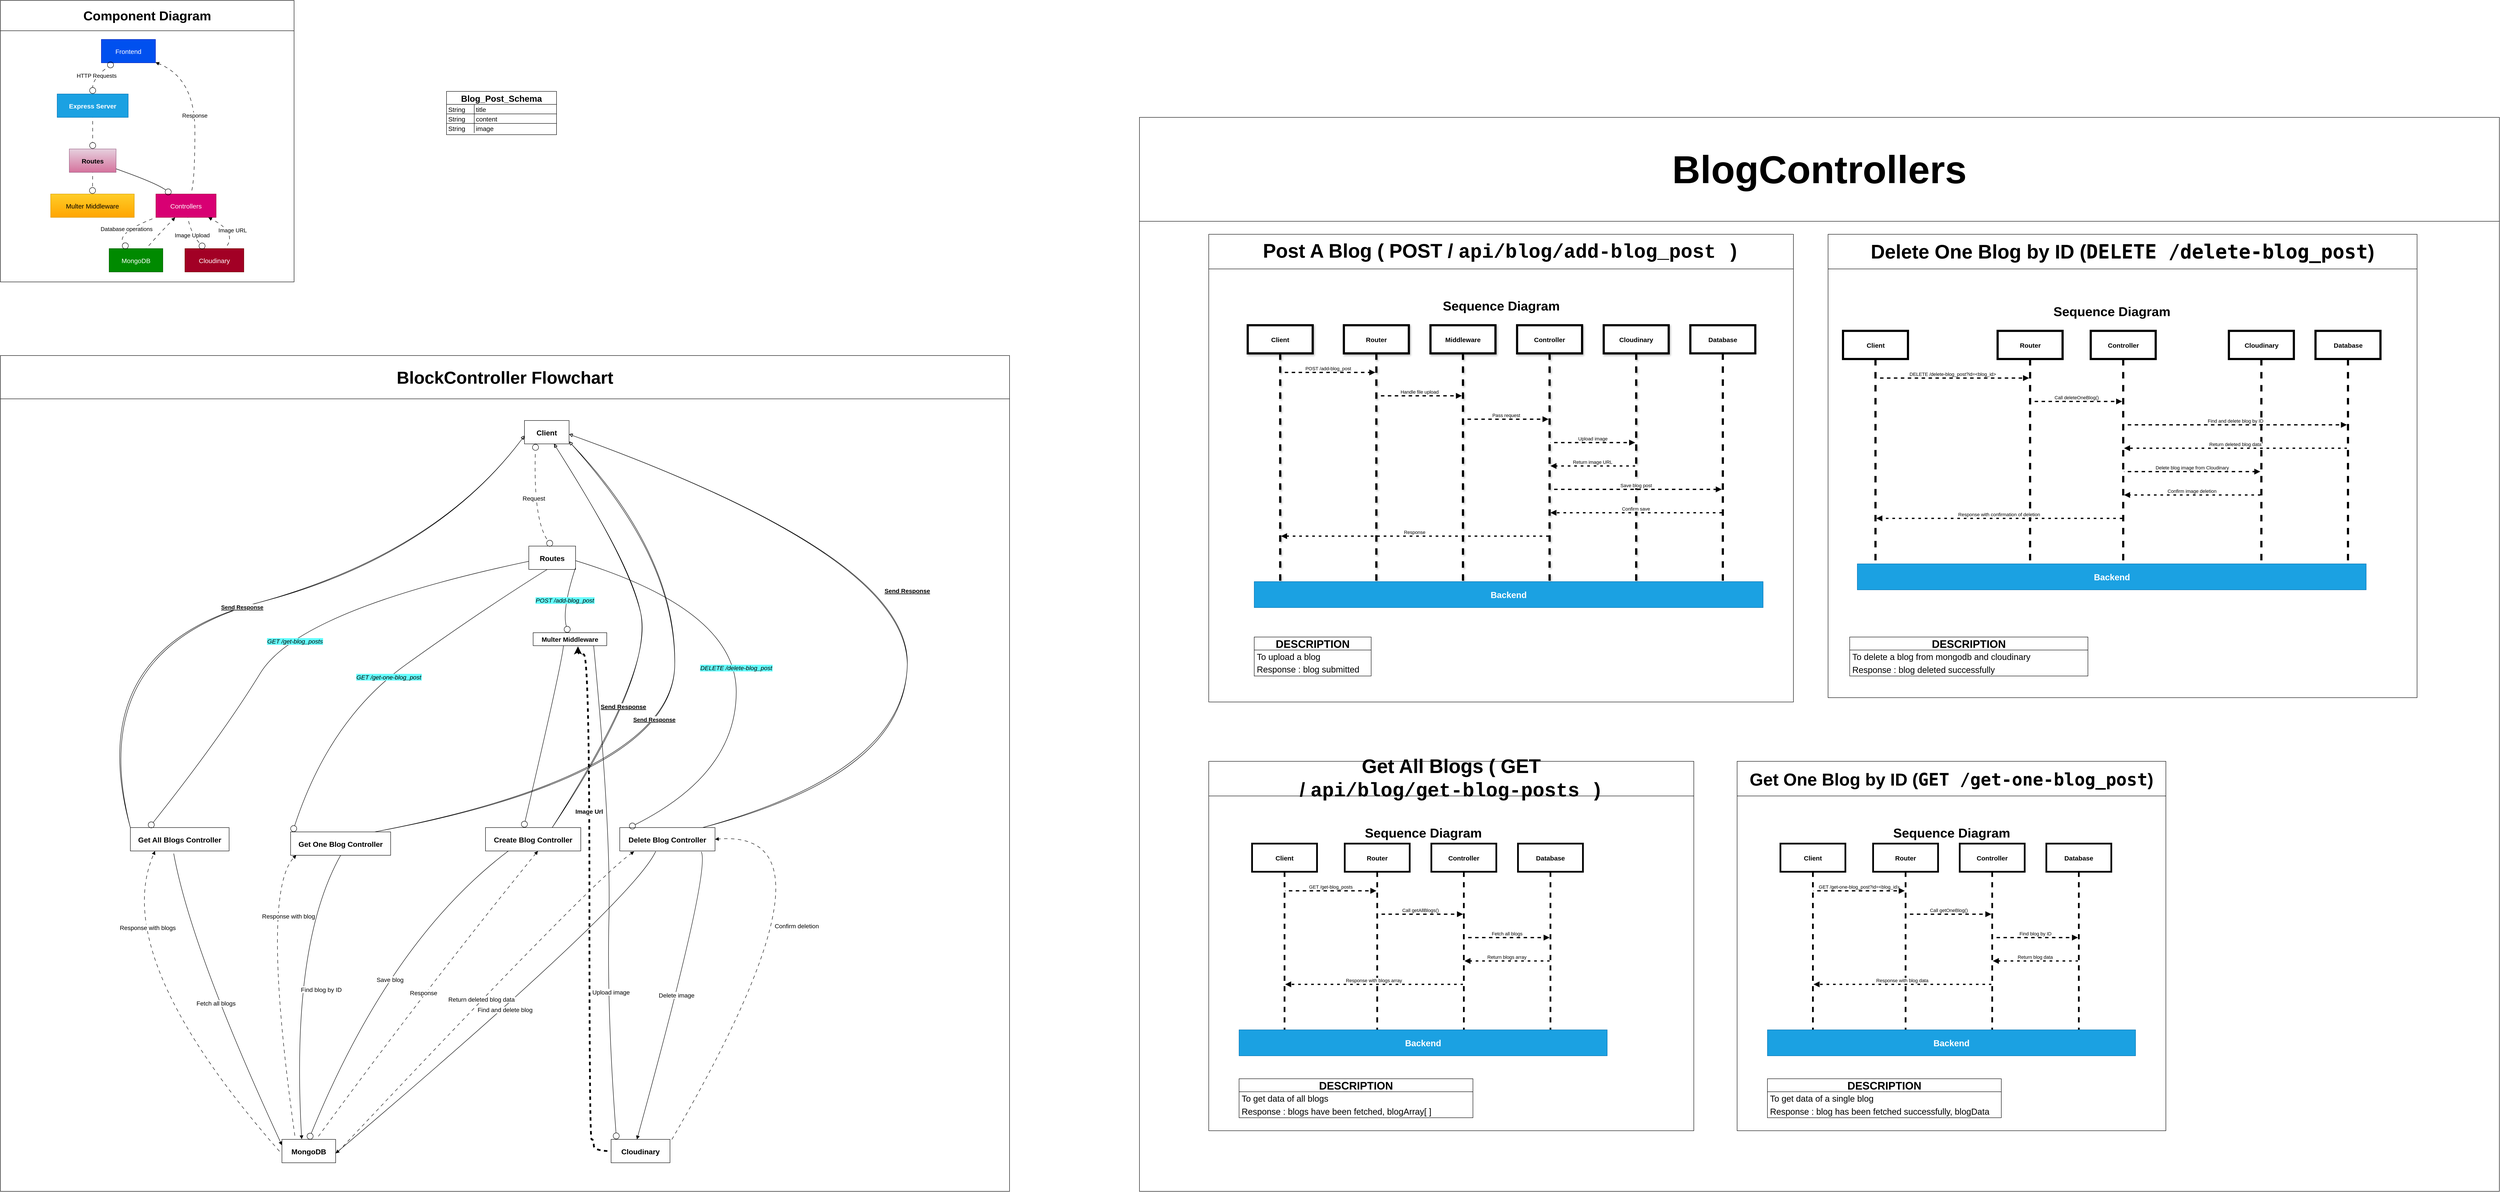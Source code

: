 <mxfile version="26.0.4">
  <diagram id="hflikQJomzujbNlSvsc_" name="Page-1">
    <mxGraphModel dx="2467" dy="449" grid="1" gridSize="10" guides="1" tooltips="1" connect="1" arrows="1" fold="1" page="1" pageScale="1" pageWidth="850" pageHeight="1100" math="0" shadow="0">
      <root>
        <mxCell id="0" />
        <mxCell id="1" parent="0" />
        <mxCell id="KT0k6_RB1WQHjz7tz0Gw-24" value="Blog_Post_Schema" style="shape=table;startSize=30;container=1;collapsible=0;childLayout=tableLayout;fixedRows=1;rowLines=1;fontStyle=1;align=center;resizeLast=1;fontSize=20;" parent="1" vertex="1">
          <mxGeometry x="10" y="210" width="254" height="100" as="geometry" />
        </mxCell>
        <mxCell id="KT0k6_RB1WQHjz7tz0Gw-25" style="shape=tableRow;horizontal=0;startSize=0;swimlaneHead=0;swimlaneBody=0;fillColor=none;collapsible=0;dropTarget=0;points=[[0,0.5],[1,0.5]];portConstraint=eastwest;top=0;left=0;right=0;bottom=0;" parent="KT0k6_RB1WQHjz7tz0Gw-24" vertex="1">
          <mxGeometry y="30" width="254" height="22" as="geometry" />
        </mxCell>
        <mxCell id="KT0k6_RB1WQHjz7tz0Gw-26" value="String" style="shape=partialRectangle;connectable=0;fillColor=none;top=0;left=0;bottom=0;right=0;align=left;spacingLeft=2;overflow=hidden;fontSize=15;" parent="KT0k6_RB1WQHjz7tz0Gw-25" vertex="1">
          <mxGeometry width="64" height="22" as="geometry">
            <mxRectangle width="64" height="22" as="alternateBounds" />
          </mxGeometry>
        </mxCell>
        <mxCell id="KT0k6_RB1WQHjz7tz0Gw-27" value="title" style="shape=partialRectangle;connectable=0;fillColor=none;top=0;left=0;bottom=0;right=0;align=left;spacingLeft=2;overflow=hidden;fontSize=15;" parent="KT0k6_RB1WQHjz7tz0Gw-25" vertex="1">
          <mxGeometry x="64" width="190" height="22" as="geometry">
            <mxRectangle width="190" height="22" as="alternateBounds" />
          </mxGeometry>
        </mxCell>
        <mxCell id="KT0k6_RB1WQHjz7tz0Gw-28" style="shape=tableRow;horizontal=0;startSize=0;swimlaneHead=0;swimlaneBody=0;fillColor=none;collapsible=0;dropTarget=0;points=[[0,0.5],[1,0.5]];portConstraint=eastwest;top=0;left=0;right=0;bottom=0;" parent="KT0k6_RB1WQHjz7tz0Gw-24" vertex="1">
          <mxGeometry y="52" width="254" height="22" as="geometry" />
        </mxCell>
        <mxCell id="KT0k6_RB1WQHjz7tz0Gw-29" value="String" style="shape=partialRectangle;connectable=0;fillColor=none;top=0;left=0;bottom=0;right=0;align=left;spacingLeft=2;overflow=hidden;fontSize=15;" parent="KT0k6_RB1WQHjz7tz0Gw-28" vertex="1">
          <mxGeometry width="64" height="22" as="geometry">
            <mxRectangle width="64" height="22" as="alternateBounds" />
          </mxGeometry>
        </mxCell>
        <mxCell id="KT0k6_RB1WQHjz7tz0Gw-30" value="content" style="shape=partialRectangle;connectable=0;fillColor=none;top=0;left=0;bottom=0;right=0;align=left;spacingLeft=2;overflow=hidden;fontSize=15;" parent="KT0k6_RB1WQHjz7tz0Gw-28" vertex="1">
          <mxGeometry x="64" width="190" height="22" as="geometry">
            <mxRectangle width="190" height="22" as="alternateBounds" />
          </mxGeometry>
        </mxCell>
        <mxCell id="KT0k6_RB1WQHjz7tz0Gw-31" style="shape=tableRow;horizontal=0;startSize=0;swimlaneHead=0;swimlaneBody=0;fillColor=none;collapsible=0;dropTarget=0;points=[[0,0.5],[1,0.5]];portConstraint=eastwest;top=0;left=0;right=0;bottom=0;" parent="KT0k6_RB1WQHjz7tz0Gw-24" vertex="1">
          <mxGeometry y="74" width="254" height="22" as="geometry" />
        </mxCell>
        <mxCell id="KT0k6_RB1WQHjz7tz0Gw-32" value="String" style="shape=partialRectangle;connectable=0;fillColor=none;top=0;left=0;bottom=0;right=0;align=left;spacingLeft=2;overflow=hidden;fontSize=15;" parent="KT0k6_RB1WQHjz7tz0Gw-31" vertex="1">
          <mxGeometry width="64" height="22" as="geometry">
            <mxRectangle width="64" height="22" as="alternateBounds" />
          </mxGeometry>
        </mxCell>
        <mxCell id="KT0k6_RB1WQHjz7tz0Gw-33" value="image" style="shape=partialRectangle;connectable=0;fillColor=none;top=0;left=0;bottom=0;right=0;align=left;spacingLeft=2;overflow=hidden;fontSize=15;" parent="KT0k6_RB1WQHjz7tz0Gw-31" vertex="1">
          <mxGeometry x="64" width="190" height="22" as="geometry">
            <mxRectangle width="190" height="22" as="alternateBounds" />
          </mxGeometry>
        </mxCell>
        <mxCell id="KT0k6_RB1WQHjz7tz0Gw-76" value="&lt;font&gt;Component Diagram&lt;/font&gt;" style="swimlane;whiteSpace=wrap;html=1;startSize=70;fontSize=30;" parent="1" vertex="1">
          <mxGeometry x="-1020" width="678" height="650" as="geometry" />
        </mxCell>
        <mxCell id="KT0k6_RB1WQHjz7tz0Gw-34" value="Frontend" style="fillColor=#0050ef;strokeColor=#001DBC;fontSize=15;fontColor=#ffffff;" parent="KT0k6_RB1WQHjz7tz0Gw-76" vertex="1">
          <mxGeometry x="233" y="90" width="125" height="54" as="geometry" />
        </mxCell>
        <mxCell id="KT0k6_RB1WQHjz7tz0Gw-35" value="Express Server" style="fillColor=#1ba1e2;strokeColor=#006EAF;fillStyle=auto;fontStyle=1;fontSize=15;fontColor=#ffffff;" parent="KT0k6_RB1WQHjz7tz0Gw-76" vertex="1">
          <mxGeometry x="131" y="216" width="164" height="54" as="geometry" />
        </mxCell>
        <mxCell id="KT0k6_RB1WQHjz7tz0Gw-36" value="Routes" style="fillColor=#e6d0de;strokeColor=#996185;gradientColor=#d5739d;fontStyle=1;fontSize=15;" parent="KT0k6_RB1WQHjz7tz0Gw-76" vertex="1">
          <mxGeometry x="159" y="343" width="108" height="54" as="geometry" />
        </mxCell>
        <mxCell id="KT0k6_RB1WQHjz7tz0Gw-37" value="Multer Middleware" style="fillColor=#ffcd28;strokeColor=#d79b00;gradientColor=#ffa500;fontSize=15;" parent="KT0k6_RB1WQHjz7tz0Gw-76" vertex="1">
          <mxGeometry x="116" y="447" width="193" height="54" as="geometry" />
        </mxCell>
        <mxCell id="KT0k6_RB1WQHjz7tz0Gw-38" value="Controllers" style="fillColor=#d80073;strokeColor=#A50040;fontColor=#ffffff;fontSize=15;" parent="KT0k6_RB1WQHjz7tz0Gw-76" vertex="1">
          <mxGeometry x="359" y="447" width="139" height="54" as="geometry" />
        </mxCell>
        <mxCell id="KT0k6_RB1WQHjz7tz0Gw-39" value="MongoDB" style="fillColor=#008a00;strokeColor=#005700;fontColor=#ffffff;fontSize=15;" parent="KT0k6_RB1WQHjz7tz0Gw-76" vertex="1">
          <mxGeometry x="251" y="573" width="124" height="54" as="geometry" />
        </mxCell>
        <mxCell id="KT0k6_RB1WQHjz7tz0Gw-40" value="Cloudinary" style="fillColor=#a20025;strokeColor=#6F0000;fontColor=#ffffff;fontSize=15;" parent="KT0k6_RB1WQHjz7tz0Gw-76" vertex="1">
          <mxGeometry x="426" y="573" width="136" height="54" as="geometry" />
        </mxCell>
        <mxCell id="KT0k6_RB1WQHjz7tz0Gw-41" value="HTTP Requests" style="curved=1;startArrow=circle;startFill=0;endArrow=circle;endFill=0;exitX=0.22;exitY=1;entryX=0.5;entryY=0.01;rounded=0;fontSize=13;flowAnimation=1;" parent="KT0k6_RB1WQHjz7tz0Gw-76" source="KT0k6_RB1WQHjz7tz0Gw-34" target="KT0k6_RB1WQHjz7tz0Gw-35" edge="1">
          <mxGeometry relative="1" as="geometry">
            <Array as="points">
              <mxPoint x="213" y="180" />
            </Array>
          </mxGeometry>
        </mxCell>
        <mxCell id="KT0k6_RB1WQHjz7tz0Gw-42" value="" style="curved=1;startArrow=none;endArrow=circle;endFill=0;exitX=0.5;exitY=1.01;entryX=0.5;entryY=0;rounded=0;fontSize=13;flowAnimation=1;" parent="KT0k6_RB1WQHjz7tz0Gw-76" source="KT0k6_RB1WQHjz7tz0Gw-35" target="KT0k6_RB1WQHjz7tz0Gw-36" edge="1">
          <mxGeometry relative="1" as="geometry">
            <Array as="points" />
          </mxGeometry>
        </mxCell>
        <mxCell id="KT0k6_RB1WQHjz7tz0Gw-43" value="" style="curved=1;startArrow=none;endArrow=circle;endFill=0;exitX=0.5;exitY=1;entryX=0.5;entryY=0;rounded=0;fontSize=13;flowAnimation=1;" parent="KT0k6_RB1WQHjz7tz0Gw-76" source="KT0k6_RB1WQHjz7tz0Gw-36" target="KT0k6_RB1WQHjz7tz0Gw-37" edge="1">
          <mxGeometry relative="1" as="geometry">
            <Array as="points" />
          </mxGeometry>
        </mxCell>
        <mxCell id="KT0k6_RB1WQHjz7tz0Gw-44" value="" style="curved=1;startArrow=none;endArrow=circle;endFill=0;exitX=1;exitY=0.85;entryX=0.25;entryY=0;rounded=0;" parent="KT0k6_RB1WQHjz7tz0Gw-76" source="KT0k6_RB1WQHjz7tz0Gw-36" target="KT0k6_RB1WQHjz7tz0Gw-38" edge="1">
          <mxGeometry relative="1" as="geometry">
            <Array as="points">
              <mxPoint x="361" y="422" />
            </Array>
          </mxGeometry>
        </mxCell>
        <mxCell id="KT0k6_RB1WQHjz7tz0Gw-45" value="Database operations" style="curved=1;startArrow=none;endArrow=circle;endFill=0;exitX=0;exitY=1;entryX=0.34;entryY=0;rounded=0;fontSize=13;flowAnimation=1;" parent="KT0k6_RB1WQHjz7tz0Gw-76" source="KT0k6_RB1WQHjz7tz0Gw-38" target="KT0k6_RB1WQHjz7tz0Gw-39" edge="1">
          <mxGeometry relative="1" as="geometry">
            <Array as="points">
              <mxPoint x="266" y="537" />
            </Array>
          </mxGeometry>
        </mxCell>
        <mxCell id="KT0k6_RB1WQHjz7tz0Gw-46" value="Image Upload" style="curved=1;startArrow=none;endArrow=circle;endFill=0;exitX=0.53;exitY=1;entryX=0.33;entryY=0;rounded=0;fontSize=13;flowAnimation=1;" parent="KT0k6_RB1WQHjz7tz0Gw-76" source="KT0k6_RB1WQHjz7tz0Gw-38" target="KT0k6_RB1WQHjz7tz0Gw-40" edge="1">
          <mxGeometry relative="1" as="geometry">
            <Array as="points">
              <mxPoint x="439" y="537" />
            </Array>
          </mxGeometry>
        </mxCell>
        <mxCell id="KT0k6_RB1WQHjz7tz0Gw-47" value="Image URL" style="curved=1;startArrow=none;endArrow=block;exitX=0.68;exitY=0;entryX=0.87;entryY=1;rounded=0;fontSize=13;flowAnimation=1;" parent="KT0k6_RB1WQHjz7tz0Gw-76" source="KT0k6_RB1WQHjz7tz0Gw-40" target="KT0k6_RB1WQHjz7tz0Gw-38" edge="1">
          <mxGeometry relative="1" as="geometry">
            <Array as="points">
              <mxPoint x="550" y="537" />
            </Array>
          </mxGeometry>
        </mxCell>
        <mxCell id="KT0k6_RB1WQHjz7tz0Gw-48" value="" style="curved=1;startArrow=none;endArrow=block;exitX=0.69;exitY=0;entryX=0.32;entryY=1;rounded=0;fontSize=13;flowAnimation=1;" parent="KT0k6_RB1WQHjz7tz0Gw-76" source="KT0k6_RB1WQHjz7tz0Gw-39" target="KT0k6_RB1WQHjz7tz0Gw-38" edge="1">
          <mxGeometry relative="1" as="geometry">
            <Array as="points">
              <mxPoint x="368" y="537" />
            </Array>
          </mxGeometry>
        </mxCell>
        <mxCell id="KT0k6_RB1WQHjz7tz0Gw-49" value="Response" style="curved=1;startArrow=none;endArrow=block;exitX=0.58;exitY=0;entryX=1;entryY=0.98;rounded=0;fontSize=13;flowAnimation=1;" parent="KT0k6_RB1WQHjz7tz0Gw-76" source="KT0k6_RB1WQHjz7tz0Gw-38" target="KT0k6_RB1WQHjz7tz0Gw-34" edge="1">
          <mxGeometry relative="1" as="geometry">
            <Array as="points">
              <mxPoint x="449" y="422" />
              <mxPoint x="449" y="180" />
            </Array>
          </mxGeometry>
        </mxCell>
        <mxCell id="KT0k6_RB1WQHjz7tz0Gw-250" value="BlockController Flowchart" style="swimlane;whiteSpace=wrap;html=1;startSize=100;fontSize=40;" parent="1" vertex="1">
          <mxGeometry x="-1020" y="820" width="2330" height="1930" as="geometry" />
        </mxCell>
        <mxCell id="KT0k6_RB1WQHjz7tz0Gw-219" value="Client" style="fontStyle=1;fontSize=17;" parent="KT0k6_RB1WQHjz7tz0Gw-250" vertex="1">
          <mxGeometry x="1210" y="150" width="103" height="54" as="geometry" />
        </mxCell>
        <mxCell id="KT0k6_RB1WQHjz7tz0Gw-220" value="Routes" style="fontStyle=1;fontSize=17;" parent="KT0k6_RB1WQHjz7tz0Gw-250" vertex="1">
          <mxGeometry x="1220" y="440" width="108" height="54" as="geometry" />
        </mxCell>
        <mxCell id="KT0k6_RB1WQHjz7tz0Gw-222" value="Create Blog Controller" style="fontStyle=1;fontSize=17;" parent="KT0k6_RB1WQHjz7tz0Gw-250" vertex="1">
          <mxGeometry x="1120" y="1090" width="220" height="54" as="geometry" />
        </mxCell>
        <mxCell id="KT0k6_RB1WQHjz7tz0Gw-223" value="MongoDB" style="fontStyle=1;fontSize=17;" parent="KT0k6_RB1WQHjz7tz0Gw-250" vertex="1">
          <mxGeometry x="650" y="1810" width="124" height="54" as="geometry" />
        </mxCell>
        <mxCell id="KT0k6_RB1WQHjz7tz0Gw-224" value="Cloudinary" style="fontStyle=1;fontSize=17;" parent="KT0k6_RB1WQHjz7tz0Gw-250" vertex="1">
          <mxGeometry x="1410" y="1810" width="136" height="54" as="geometry" />
        </mxCell>
        <mxCell id="KT0k6_RB1WQHjz7tz0Gw-225" value="Get All Blogs Controller" style="fontStyle=1;fontSize=17;" parent="KT0k6_RB1WQHjz7tz0Gw-250" vertex="1">
          <mxGeometry x="300" y="1090" width="228" height="54" as="geometry" />
        </mxCell>
        <mxCell id="KT0k6_RB1WQHjz7tz0Gw-226" value="Get One Blog Controller" style="fontStyle=1;fontSize=17;" parent="KT0k6_RB1WQHjz7tz0Gw-250" vertex="1">
          <mxGeometry x="670" y="1100" width="231" height="54" as="geometry" />
        </mxCell>
        <mxCell id="KT0k6_RB1WQHjz7tz0Gw-227" value="Delete Blog Controller" style="fontStyle=1;fontSize=17;" parent="KT0k6_RB1WQHjz7tz0Gw-250" vertex="1">
          <mxGeometry x="1430" y="1090" width="220" height="54" as="geometry" />
        </mxCell>
        <mxCell id="KT0k6_RB1WQHjz7tz0Gw-228" value="Request" style="curved=1;startArrow=circle;startFill=0;endArrow=circle;endFill=0;exitX=0.25;exitY=1;entryX=0.49;entryY=0.01;rounded=0;exitDx=0;exitDy=0;fontSize=14;flowAnimation=1;" parent="KT0k6_RB1WQHjz7tz0Gw-250" source="KT0k6_RB1WQHjz7tz0Gw-219" target="KT0k6_RB1WQHjz7tz0Gw-220" edge="1">
          <mxGeometry relative="1" as="geometry">
            <Array as="points">
              <mxPoint x="1230" y="380" />
            </Array>
          </mxGeometry>
        </mxCell>
        <mxCell id="KT0k6_RB1WQHjz7tz0Gw-229" value="POST /add-blog_post" style="curved=1;startArrow=none;endArrow=circle;endFill=0;exitX=0.99;exitY=0.91;rounded=0;fontSize=14;fontStyle=2;labelBackgroundColor=#66FFFF;" parent="KT0k6_RB1WQHjz7tz0Gw-250" source="KT0k6_RB1WQHjz7tz0Gw-220" target="HenniLSoXsfhwOg_Bu_--5" edge="1">
          <mxGeometry relative="1" as="geometry">
            <Array as="points">
              <mxPoint x="1296" y="587" />
            </Array>
            <mxPoint x="1295.5" y="623" as="targetPoint" />
          </mxGeometry>
        </mxCell>
        <mxCell id="KT0k6_RB1WQHjz7tz0Gw-230" value="" style="curved=1;startArrow=none;endArrow=circle;endFill=0;entryX=0.4;entryY=0;rounded=0;fontSize=14;exitX=0.412;exitY=1;exitDx=0;exitDy=0;exitPerimeter=0;" parent="KT0k6_RB1WQHjz7tz0Gw-250" source="HenniLSoXsfhwOg_Bu_--5" target="KT0k6_RB1WQHjz7tz0Gw-222" edge="1">
          <mxGeometry relative="1" as="geometry">
            <Array as="points">
              <mxPoint x="1296" y="713" />
            </Array>
            <mxPoint x="1296" y="677" as="sourcePoint" />
          </mxGeometry>
        </mxCell>
        <mxCell id="KT0k6_RB1WQHjz7tz0Gw-231" value="Save blog" style="curved=1;startArrow=none;endArrow=circle;endFill=0;exitX=0.24;exitY=1;entryX=0.5;entryY=0;rounded=0;strokeColor=default;entryDx=0;entryDy=0;fontSize=14;" parent="KT0k6_RB1WQHjz7tz0Gw-250" source="KT0k6_RB1WQHjz7tz0Gw-222" target="KT0k6_RB1WQHjz7tz0Gw-223" edge="1">
          <mxGeometry x="0.014" y="34" relative="1" as="geometry">
            <Array as="points">
              <mxPoint x="900" y="1350" />
            </Array>
            <mxPoint as="offset" />
          </mxGeometry>
        </mxCell>
        <mxCell id="KT0k6_RB1WQHjz7tz0Gw-232" value="Upload image" style="curved=1;startArrow=none;endArrow=circle;endFill=0;exitX=0.822;exitY=0.987;entryX=0.1;entryY=0.01;rounded=0;fontSize=14;exitDx=0;exitDy=0;exitPerimeter=0;" parent="KT0k6_RB1WQHjz7tz0Gw-250" source="HenniLSoXsfhwOg_Bu_--5" target="KT0k6_RB1WQHjz7tz0Gw-224" edge="1">
          <mxGeometry x="0.4" y="9" relative="1" as="geometry">
            <Array as="points">
              <mxPoint x="1410" y="1090" />
              <mxPoint x="1400" y="1510" />
            </Array>
            <mxPoint y="1" as="offset" />
            <mxPoint x="1369.998" y="676.244" as="sourcePoint" />
          </mxGeometry>
        </mxCell>
        <mxCell id="KT0k6_RB1WQHjz7tz0Gw-233" value="Response" style="curved=1;startArrow=none;endArrow=block;exitX=0.64;exitY=-0.01;entryX=0.55;entryY=1;rounded=0;fontSize=14;flowAnimation=1;" parent="KT0k6_RB1WQHjz7tz0Gw-250" source="KT0k6_RB1WQHjz7tz0Gw-223" target="KT0k6_RB1WQHjz7tz0Gw-222" edge="1">
          <mxGeometry relative="1" as="geometry">
            <Array as="points">
              <mxPoint x="1000" y="1440" />
            </Array>
          </mxGeometry>
        </mxCell>
        <mxCell id="KT0k6_RB1WQHjz7tz0Gw-234" value="Send Response" style="curved=1;startArrow=none;endArrow=block;exitX=0.7;exitY=0;entryX=0.66;entryY=1;rounded=0;sketch=1;curveFitting=1;jiggle=2;fontStyle=5;fontSize=14;" parent="KT0k6_RB1WQHjz7tz0Gw-250" source="KT0k6_RB1WQHjz7tz0Gw-222" target="KT0k6_RB1WQHjz7tz0Gw-219" edge="1">
          <mxGeometry x="-0.36" y="16" relative="1" as="geometry">
            <Array as="points">
              <mxPoint x="1510" y="730" />
              <mxPoint x="1447" y="460" />
            </Array>
            <mxPoint as="offset" />
          </mxGeometry>
        </mxCell>
        <mxCell id="KT0k6_RB1WQHjz7tz0Gw-235" value="GET /get-blog_posts" style="curved=1;startArrow=none;endArrow=circle;endFill=0;exitX=0;exitY=0.65;entryX=0.19;entryY=0;rounded=0;fontSize=14;fontStyle=2;labelBackgroundColor=#66FFFF;" parent="KT0k6_RB1WQHjz7tz0Gw-250" source="KT0k6_RB1WQHjz7tz0Gw-220" target="KT0k6_RB1WQHjz7tz0Gw-225" edge="1">
          <mxGeometry x="0.056" y="30" relative="1" as="geometry">
            <Array as="points">
              <mxPoint x="690" y="587" />
              <mxPoint x="510" y="880" />
            </Array>
            <mxPoint y="-1" as="offset" />
          </mxGeometry>
        </mxCell>
        <mxCell id="KT0k6_RB1WQHjz7tz0Gw-236" value="Fetch all blogs" style="curved=1;startArrow=none;endArrow=block;exitX=0.439;exitY=1.111;entryX=0;entryY=0.25;rounded=0;entryDx=0;entryDy=0;exitDx=0;exitDy=0;exitPerimeter=0;fontSize=14;" parent="KT0k6_RB1WQHjz7tz0Gw-250" source="KT0k6_RB1WQHjz7tz0Gw-225" target="KT0k6_RB1WQHjz7tz0Gw-223" edge="1">
          <mxGeometry relative="1" as="geometry">
            <Array as="points">
              <mxPoint x="440" y="1370" />
            </Array>
          </mxGeometry>
        </mxCell>
        <mxCell id="KT0k6_RB1WQHjz7tz0Gw-237" value="Response with blogs" style="curved=1;startArrow=none;endArrow=block;exitX=0;exitY=0.63;entryX=0.25;entryY=1;rounded=0;entryDx=0;entryDy=0;fontSize=14;flowAnimation=1;" parent="KT0k6_RB1WQHjz7tz0Gw-250" source="KT0k6_RB1WQHjz7tz0Gw-223" target="KT0k6_RB1WQHjz7tz0Gw-225" edge="1">
          <mxGeometry x="0.615" y="-55" relative="1" as="geometry">
            <Array as="points">
              <mxPoint x="250" y="1390" />
            </Array>
            <mxPoint as="offset" />
          </mxGeometry>
        </mxCell>
        <mxCell id="KT0k6_RB1WQHjz7tz0Gw-238" value="Send Response" style="curved=1;startArrow=none;endArrow=block;exitX=0;exitY=0;entryX=0;entryY=0.65;rounded=0;exitDx=0;exitDy=0;sketch=1;curveFitting=1;jiggle=2;fontStyle=5;fontSize=13;" parent="KT0k6_RB1WQHjz7tz0Gw-250" source="KT0k6_RB1WQHjz7tz0Gw-225" target="KT0k6_RB1WQHjz7tz0Gw-219" edge="1">
          <mxGeometry relative="1" as="geometry">
            <Array as="points">
              <mxPoint x="190" y="680" />
              <mxPoint x="1006" y="460" />
            </Array>
          </mxGeometry>
        </mxCell>
        <mxCell id="KT0k6_RB1WQHjz7tz0Gw-239" value="GET /get-one-blog_post" style="curved=1;startArrow=none;endArrow=circle;endFill=0;exitX=0.39;exitY=1.01;entryX=0.02;entryY=0;rounded=0;fontSize=14;fontStyle=2;labelBackgroundColor=#66FFFF;" parent="KT0k6_RB1WQHjz7tz0Gw-250" source="KT0k6_RB1WQHjz7tz0Gw-220" target="KT0k6_RB1WQHjz7tz0Gw-226" edge="1">
          <mxGeometry relative="1" as="geometry">
            <Array as="points">
              <mxPoint x="1113" y="587" />
              <mxPoint x="760" y="840" />
            </Array>
          </mxGeometry>
        </mxCell>
        <mxCell id="KT0k6_RB1WQHjz7tz0Gw-240" value="Find blog by ID" style="curved=1;startArrow=none;endArrow=block;exitX=0.5;exitY=1;entryX=0.368;entryY=-0.01;rounded=0;exitDx=0;exitDy=0;entryDx=0;entryDy=0;entryPerimeter=0;fontSize=14;" parent="KT0k6_RB1WQHjz7tz0Gw-250" source="KT0k6_RB1WQHjz7tz0Gw-226" target="KT0k6_RB1WQHjz7tz0Gw-223" edge="1">
          <mxGeometry x="0.001" y="65" relative="1" as="geometry">
            <Array as="points">
              <mxPoint x="670" y="1360" />
            </Array>
            <mxPoint as="offset" />
          </mxGeometry>
        </mxCell>
        <mxCell id="KT0k6_RB1WQHjz7tz0Gw-241" value="Response with blog" style="curved=1;startArrow=none;endArrow=block;exitX=0.25;exitY=0;entryX=0.057;entryY=0.99;rounded=0;entryDx=0;entryDy=0;entryPerimeter=0;exitDx=0;exitDy=0;fontSize=14;flowAnimation=1;" parent="KT0k6_RB1WQHjz7tz0Gw-250" source="KT0k6_RB1WQHjz7tz0Gw-223" target="KT0k6_RB1WQHjz7tz0Gw-226" edge="1">
          <mxGeometry x="0.474" y="-57" relative="1" as="geometry">
            <Array as="points">
              <mxPoint x="600" y="1240" />
            </Array>
            <mxPoint as="offset" />
          </mxGeometry>
        </mxCell>
        <mxCell id="KT0k6_RB1WQHjz7tz0Gw-242" value="Send Response" style="curved=1;startArrow=none;endArrow=block;exitX=0.84;exitY=0;entryX=1;entryY=0.9;rounded=0;sketch=1;curveFitting=1;jiggle=2;fontStyle=5;fontSize=13;" parent="KT0k6_RB1WQHjz7tz0Gw-250" source="KT0k6_RB1WQHjz7tz0Gw-226" target="KT0k6_RB1WQHjz7tz0Gw-219" edge="1">
          <mxGeometry x="0.06" y="47" relative="1" as="geometry">
            <Array as="points">
              <mxPoint x="1557" y="966" />
              <mxPoint x="1557" y="460" />
            </Array>
            <mxPoint as="offset" />
          </mxGeometry>
        </mxCell>
        <mxCell id="KT0k6_RB1WQHjz7tz0Gw-243" value="DELETE /delete-blog_post" style="curved=1;startArrow=none;endArrow=circle;endFill=0;exitX=0.99;exitY=0.62;entryX=0.1;entryY=0;rounded=0;fontSize=14;fontStyle=2;labelBackgroundColor=#66FFFF;" parent="KT0k6_RB1WQHjz7tz0Gw-250" source="KT0k6_RB1WQHjz7tz0Gw-220" target="KT0k6_RB1WQHjz7tz0Gw-227" edge="1">
          <mxGeometry relative="1" as="geometry">
            <Array as="points">
              <mxPoint x="1699" y="587" />
              <mxPoint x="1699" y="966" />
            </Array>
          </mxGeometry>
        </mxCell>
        <mxCell id="KT0k6_RB1WQHjz7tz0Gw-244" value="Find and delete blog" style="curved=1;startArrow=none;endArrow=block;exitX=0.377;exitY=1.021;entryX=1.01;entryY=0.6;rounded=0;exitDx=0;exitDy=0;exitPerimeter=0;fontSize=14;" parent="KT0k6_RB1WQHjz7tz0Gw-250" source="KT0k6_RB1WQHjz7tz0Gw-227" target="KT0k6_RB1WQHjz7tz0Gw-223" edge="1">
          <mxGeometry relative="1" as="geometry">
            <Array as="points">
              <mxPoint x="1460" y="1260" />
            </Array>
          </mxGeometry>
        </mxCell>
        <mxCell id="KT0k6_RB1WQHjz7tz0Gw-245" value="Return deleted blog data" style="curved=1;startArrow=none;endArrow=block;exitX=1.01;exitY=0.64;entryX=0.151;entryY=1.021;rounded=0;entryDx=0;entryDy=0;entryPerimeter=0;fontSize=14;flowAnimation=1;" parent="KT0k6_RB1WQHjz7tz0Gw-250" source="KT0k6_RB1WQHjz7tz0Gw-223" target="KT0k6_RB1WQHjz7tz0Gw-227" edge="1">
          <mxGeometry relative="1" as="geometry">
            <Array as="points">
              <mxPoint x="1370" y="1210" />
            </Array>
          </mxGeometry>
        </mxCell>
        <mxCell id="KT0k6_RB1WQHjz7tz0Gw-246" value="Delete image" style="curved=1;startArrow=none;endArrow=block;exitX=0.856;exitY=1.037;entryX=0.44;entryY=0.01;rounded=0;exitDx=0;exitDy=0;exitPerimeter=0;fontSize=14;" parent="KT0k6_RB1WQHjz7tz0Gw-250" source="KT0k6_RB1WQHjz7tz0Gw-227" target="KT0k6_RB1WQHjz7tz0Gw-224" edge="1">
          <mxGeometry relative="1" as="geometry">
            <Array as="points">
              <mxPoint x="1640" y="1190" />
            </Array>
          </mxGeometry>
        </mxCell>
        <mxCell id="KT0k6_RB1WQHjz7tz0Gw-247" value="Confirm deletion" style="curved=1;startArrow=none;endArrow=block;exitX=1;exitY=0.14;entryX=1;entryY=0.5;rounded=0;entryDx=0;entryDy=0;fontSize=14;flowAnimation=1;" parent="KT0k6_RB1WQHjz7tz0Gw-250" source="KT0k6_RB1WQHjz7tz0Gw-224" target="KT0k6_RB1WQHjz7tz0Gw-227" edge="1">
          <mxGeometry relative="1" as="geometry">
            <Array as="points">
              <mxPoint x="1970" y="1092" />
            </Array>
          </mxGeometry>
        </mxCell>
        <mxCell id="KT0k6_RB1WQHjz7tz0Gw-248" value="Send Response" style="curved=1;startArrow=none;endArrow=block;exitX=0.87;exitY=0;entryX=1;entryY=0.59;rounded=0;sketch=1;curveFitting=1;jiggle=2;fontStyle=5;fontSize=14;" parent="KT0k6_RB1WQHjz7tz0Gw-250" source="KT0k6_RB1WQHjz7tz0Gw-227" target="KT0k6_RB1WQHjz7tz0Gw-219" edge="1">
          <mxGeometry relative="1" as="geometry">
            <Array as="points">
              <mxPoint x="2094" y="966" />
              <mxPoint x="2094" y="460" />
            </Array>
          </mxGeometry>
        </mxCell>
        <mxCell id="HenniLSoXsfhwOg_Bu_--1" style="edgeStyle=orthogonalEdgeStyle;rounded=0;orthogonalLoop=1;jettySize=auto;html=1;exitX=0;exitY=0.5;exitDx=0;exitDy=0;entryX=0.609;entryY=1.052;entryDx=0;entryDy=0;entryPerimeter=0;curved=1;flowAnimation=1;strokeWidth=4;" edge="1" parent="KT0k6_RB1WQHjz7tz0Gw-250" source="KT0k6_RB1WQHjz7tz0Gw-224" target="HenniLSoXsfhwOg_Bu_--5">
          <mxGeometry relative="1" as="geometry">
            <mxPoint x="1332.556" y="676.136" as="targetPoint" />
            <Array as="points">
              <mxPoint x="1370" y="1837" />
              <mxPoint x="1370" y="1810" />
              <mxPoint x="1360" y="1810" />
              <mxPoint x="1360" y="690" />
              <mxPoint x="1334" y="690" />
            </Array>
          </mxGeometry>
        </mxCell>
        <mxCell id="HenniLSoXsfhwOg_Bu_--2" value="&lt;b&gt;&lt;font style=&quot;font-size: 14px;&quot;&gt;Image Url&lt;/font&gt;&lt;/b&gt;" style="edgeLabel;html=1;align=center;verticalAlign=middle;resizable=0;points=[];" vertex="1" connectable="0" parent="HenniLSoXsfhwOg_Bu_--1">
          <mxGeometry x="0.89" y="1" relative="1" as="geometry">
            <mxPoint y="339" as="offset" />
          </mxGeometry>
        </mxCell>
        <mxCell id="HenniLSoXsfhwOg_Bu_--5" value="&lt;b&gt;&lt;font style=&quot;font-size: 15px;&quot;&gt;Multer Middleware&lt;/font&gt;&lt;/b&gt;" style="swimlane;fontStyle=0;childLayout=stackLayout;horizontal=1;startSize=30;horizontalStack=0;resizeParent=1;resizeParentMax=0;resizeLast=0;collapsible=1;marginBottom=0;whiteSpace=wrap;html=1;" vertex="1" collapsed="1" parent="KT0k6_RB1WQHjz7tz0Gw-250">
          <mxGeometry x="1230" y="640" width="170" height="30" as="geometry">
            <mxRectangle x="1230" y="640" width="140" height="120" as="alternateBounds" />
          </mxGeometry>
        </mxCell>
        <mxCell id="HenniLSoXsfhwOg_Bu_--6" value="sends img to cloudinary" style="text;strokeColor=none;fillColor=none;align=left;verticalAlign=middle;spacingLeft=4;spacingRight=4;overflow=hidden;points=[[0,0.5],[1,0.5]];portConstraint=eastwest;rotatable=0;whiteSpace=wrap;html=1;" vertex="1" parent="HenniLSoXsfhwOg_Bu_--5">
          <mxGeometry y="30" width="140" height="30" as="geometry" />
        </mxCell>
        <mxCell id="HenniLSoXsfhwOg_Bu_--7" value="Checks if Img url recieved" style="text;strokeColor=none;fillColor=none;align=left;verticalAlign=middle;spacingLeft=4;spacingRight=4;overflow=hidden;points=[[0,0.5],[1,0.5]];portConstraint=eastwest;rotatable=0;whiteSpace=wrap;html=1;" vertex="1" parent="HenniLSoXsfhwOg_Bu_--5">
          <mxGeometry y="60" width="140" height="30" as="geometry" />
        </mxCell>
        <mxCell id="HenniLSoXsfhwOg_Bu_--8" value="returns url" style="text;strokeColor=none;fillColor=none;align=left;verticalAlign=middle;spacingLeft=4;spacingRight=4;overflow=hidden;points=[[0,0.5],[1,0.5]];portConstraint=eastwest;rotatable=0;whiteSpace=wrap;html=1;" vertex="1" parent="HenniLSoXsfhwOg_Bu_--5">
          <mxGeometry y="90" width="140" height="30" as="geometry" />
        </mxCell>
        <mxCell id="KT0k6_RB1WQHjz7tz0Gw-252" value="BlogControllers" style="swimlane;whiteSpace=wrap;html=1;startSize=240;fontSize=90;" parent="1" vertex="1">
          <mxGeometry x="1610" y="270" width="3140" height="2480" as="geometry" />
        </mxCell>
        <mxCell id="KT0k6_RB1WQHjz7tz0Gw-65" value="&lt;h2&gt;&lt;font style=&quot;color: rgb(0, 0, 0);&quot;&gt;Post A Blog ( POST /&amp;nbsp;&lt;span style=&quot;font-family: Consolas, &amp;quot;Courier New&amp;quot;, monospace; white-space: pre;&quot;&gt;&lt;font style=&quot;&quot;&gt;api/blog/add-blog_post )&lt;/font&gt;&lt;/span&gt;&lt;/font&gt;&lt;/h2&gt;" style="swimlane;whiteSpace=wrap;html=1;startSize=80;fontSize=30;glass=0;" parent="KT0k6_RB1WQHjz7tz0Gw-252" vertex="1">
          <mxGeometry x="160" y="270" width="1350" height="1080" as="geometry" />
        </mxCell>
        <mxCell id="KT0k6_RB1WQHjz7tz0Gw-50" value="Client" style="shape=umlLifeline;perimeter=lifelinePerimeter;whiteSpace=wrap;container=1;dropTarget=0;collapsible=0;recursiveResize=0;outlineConnect=0;portConstraint=eastwest;newEdgeStyle={&quot;edgeStyle&quot;:&quot;elbowEdgeStyle&quot;,&quot;elbow&quot;:&quot;vertical&quot;,&quot;curved&quot;:0,&quot;rounded&quot;:0};size=65;rounded=0;shadow=1;strokeWidth=5;fontSize=15;fontStyle=1" parent="KT0k6_RB1WQHjz7tz0Gw-65" vertex="1">
          <mxGeometry x="90" y="210" width="150" height="592" as="geometry" />
        </mxCell>
        <mxCell id="KT0k6_RB1WQHjz7tz0Gw-51" value="Router" style="shape=umlLifeline;perimeter=lifelinePerimeter;whiteSpace=wrap;container=1;dropTarget=0;collapsible=0;recursiveResize=0;outlineConnect=0;portConstraint=eastwest;newEdgeStyle={&quot;edgeStyle&quot;:&quot;elbowEdgeStyle&quot;,&quot;elbow&quot;:&quot;vertical&quot;,&quot;curved&quot;:0,&quot;rounded&quot;:0};size=65;shadow=1;strokeWidth=5;fontSize=15;fontStyle=1" parent="KT0k6_RB1WQHjz7tz0Gw-65" vertex="1">
          <mxGeometry x="312" y="210" width="150" height="592" as="geometry" />
        </mxCell>
        <mxCell id="KT0k6_RB1WQHjz7tz0Gw-52" value="Middleware" style="shape=umlLifeline;perimeter=lifelinePerimeter;whiteSpace=wrap;container=1;dropTarget=0;collapsible=0;recursiveResize=0;outlineConnect=0;portConstraint=eastwest;newEdgeStyle={&quot;edgeStyle&quot;:&quot;elbowEdgeStyle&quot;,&quot;elbow&quot;:&quot;vertical&quot;,&quot;curved&quot;:0,&quot;rounded&quot;:0};size=65;shadow=1;strokeWidth=5;fontSize=15;fontStyle=1" parent="KT0k6_RB1WQHjz7tz0Gw-65" vertex="1">
          <mxGeometry x="512" y="210" width="150" height="592" as="geometry" />
        </mxCell>
        <mxCell id="KT0k6_RB1WQHjz7tz0Gw-53" value="Controller" style="shape=umlLifeline;perimeter=lifelinePerimeter;whiteSpace=wrap;container=1;dropTarget=0;collapsible=0;recursiveResize=0;outlineConnect=0;portConstraint=eastwest;newEdgeStyle={&quot;edgeStyle&quot;:&quot;elbowEdgeStyle&quot;,&quot;elbow&quot;:&quot;vertical&quot;,&quot;curved&quot;:0,&quot;rounded&quot;:0};size=65;shadow=1;strokeWidth=5;fontSize=15;fontStyle=1" parent="KT0k6_RB1WQHjz7tz0Gw-65" vertex="1">
          <mxGeometry x="712" y="210" width="150" height="592" as="geometry" />
        </mxCell>
        <mxCell id="KT0k6_RB1WQHjz7tz0Gw-54" value="Cloudinary" style="shape=umlLifeline;perimeter=lifelinePerimeter;whiteSpace=wrap;container=1;dropTarget=0;collapsible=0;recursiveResize=0;outlineConnect=0;portConstraint=eastwest;newEdgeStyle={&quot;edgeStyle&quot;:&quot;elbowEdgeStyle&quot;,&quot;elbow&quot;:&quot;vertical&quot;,&quot;curved&quot;:0,&quot;rounded&quot;:0};size=65;shadow=1;strokeWidth=5;fontSize=15;fontStyle=1" parent="KT0k6_RB1WQHjz7tz0Gw-65" vertex="1">
          <mxGeometry x="912" y="210" width="150" height="592" as="geometry" />
        </mxCell>
        <mxCell id="KT0k6_RB1WQHjz7tz0Gw-55" value="Database" style="shape=umlLifeline;perimeter=lifelinePerimeter;whiteSpace=wrap;container=1;dropTarget=0;collapsible=0;recursiveResize=0;outlineConnect=0;portConstraint=eastwest;newEdgeStyle={&quot;edgeStyle&quot;:&quot;elbowEdgeStyle&quot;,&quot;elbow&quot;:&quot;vertical&quot;,&quot;curved&quot;:0,&quot;rounded&quot;:0};size=65;shadow=0;glass=0;strokeWidth=5;fontSize=15;fontStyle=1" parent="KT0k6_RB1WQHjz7tz0Gw-65" vertex="1">
          <mxGeometry x="1112" y="210" width="150" height="592" as="geometry" />
        </mxCell>
        <mxCell id="KT0k6_RB1WQHjz7tz0Gw-56" value="POST /add-blog_post" style="verticalAlign=bottom;edgeStyle=elbowEdgeStyle;elbow=vertical;curved=0;rounded=0;endArrow=block;flowAnimation=1;strokeWidth=3;" parent="KT0k6_RB1WQHjz7tz0Gw-65" source="KT0k6_RB1WQHjz7tz0Gw-50" target="KT0k6_RB1WQHjz7tz0Gw-51" edge="1">
          <mxGeometry relative="1" as="geometry">
            <Array as="points">
              <mxPoint x="285" y="319" />
            </Array>
          </mxGeometry>
        </mxCell>
        <mxCell id="KT0k6_RB1WQHjz7tz0Gw-57" value="Handle file upload" style="verticalAlign=bottom;edgeStyle=elbowEdgeStyle;elbow=vertical;curved=0;rounded=0;endArrow=block;flowAnimation=1;strokeWidth=3;" parent="KT0k6_RB1WQHjz7tz0Gw-65" source="KT0k6_RB1WQHjz7tz0Gw-51" target="KT0k6_RB1WQHjz7tz0Gw-52" edge="1">
          <mxGeometry relative="1" as="geometry">
            <Array as="points">
              <mxPoint x="496" y="373" />
            </Array>
          </mxGeometry>
        </mxCell>
        <mxCell id="KT0k6_RB1WQHjz7tz0Gw-58" value="Pass request" style="verticalAlign=bottom;edgeStyle=elbowEdgeStyle;elbow=vertical;curved=0;rounded=0;endArrow=block;flowAnimation=1;strokeWidth=3;" parent="KT0k6_RB1WQHjz7tz0Gw-65" source="KT0k6_RB1WQHjz7tz0Gw-52" target="KT0k6_RB1WQHjz7tz0Gw-53" edge="1">
          <mxGeometry relative="1" as="geometry">
            <Array as="points">
              <mxPoint x="696" y="427" />
            </Array>
          </mxGeometry>
        </mxCell>
        <mxCell id="KT0k6_RB1WQHjz7tz0Gw-59" value="Upload image" style="verticalAlign=bottom;edgeStyle=elbowEdgeStyle;elbow=vertical;curved=0;rounded=0;endArrow=block;flowAnimation=1;strokeWidth=3;" parent="KT0k6_RB1WQHjz7tz0Gw-65" source="KT0k6_RB1WQHjz7tz0Gw-53" target="KT0k6_RB1WQHjz7tz0Gw-54" edge="1">
          <mxGeometry relative="1" as="geometry">
            <Array as="points">
              <mxPoint x="896" y="481" />
            </Array>
          </mxGeometry>
        </mxCell>
        <mxCell id="KT0k6_RB1WQHjz7tz0Gw-60" value="Return image URL" style="verticalAlign=bottom;edgeStyle=elbowEdgeStyle;elbow=vertical;curved=0;rounded=0;dashed=1;dashPattern=2 3;endArrow=block;flowAnimation=1;strokeWidth=3;" parent="KT0k6_RB1WQHjz7tz0Gw-65" source="KT0k6_RB1WQHjz7tz0Gw-54" target="KT0k6_RB1WQHjz7tz0Gw-53" edge="1">
          <mxGeometry relative="1" as="geometry">
            <Array as="points">
              <mxPoint x="899" y="535" />
            </Array>
          </mxGeometry>
        </mxCell>
        <mxCell id="KT0k6_RB1WQHjz7tz0Gw-61" value="Save blog post" style="verticalAlign=bottom;edgeStyle=elbowEdgeStyle;elbow=vertical;curved=0;rounded=0;endArrow=block;flowAnimation=1;strokeWidth=3;" parent="KT0k6_RB1WQHjz7tz0Gw-65" source="KT0k6_RB1WQHjz7tz0Gw-53" target="KT0k6_RB1WQHjz7tz0Gw-55" edge="1">
          <mxGeometry relative="1" as="geometry">
            <Array as="points">
              <mxPoint x="996" y="589" />
            </Array>
          </mxGeometry>
        </mxCell>
        <mxCell id="KT0k6_RB1WQHjz7tz0Gw-62" value="Confirm save" style="verticalAlign=bottom;edgeStyle=elbowEdgeStyle;elbow=vertical;curved=0;rounded=0;dashed=1;dashPattern=2 3;endArrow=block;flowAnimation=1;strokeWidth=3;" parent="KT0k6_RB1WQHjz7tz0Gw-65" source="KT0k6_RB1WQHjz7tz0Gw-55" target="KT0k6_RB1WQHjz7tz0Gw-53" edge="1">
          <mxGeometry relative="1" as="geometry">
            <Array as="points">
              <mxPoint x="999" y="643" />
            </Array>
          </mxGeometry>
        </mxCell>
        <mxCell id="KT0k6_RB1WQHjz7tz0Gw-63" value="Response" style="verticalAlign=bottom;edgeStyle=elbowEdgeStyle;elbow=vertical;curved=0;rounded=0;dashed=1;dashPattern=2 3;endArrow=block;flowAnimation=1;strokeWidth=3;" parent="KT0k6_RB1WQHjz7tz0Gw-65" source="KT0k6_RB1WQHjz7tz0Gw-53" target="KT0k6_RB1WQHjz7tz0Gw-50" edge="1">
          <mxGeometry relative="1" as="geometry">
            <Array as="points">
              <mxPoint x="488" y="697" />
            </Array>
          </mxGeometry>
        </mxCell>
        <mxCell id="KT0k6_RB1WQHjz7tz0Gw-64" value="Backend" style="rounded=0;whiteSpace=wrap;html=1;fontStyle=1;fontSize=20;fillColor=#1ba1e2;fontColor=#ffffff;strokeColor=#006EAF;" parent="KT0k6_RB1WQHjz7tz0Gw-65" vertex="1">
          <mxGeometry x="105" y="802" width="1175" height="60" as="geometry" />
        </mxCell>
        <mxCell id="KT0k6_RB1WQHjz7tz0Gw-70" value="DESCRIPTION" style="swimlane;fontStyle=1;childLayout=stackLayout;horizontal=1;startSize=30;horizontalStack=0;resizeParent=1;resizeParentMax=0;resizeLast=0;collapsible=1;marginBottom=0;whiteSpace=wrap;html=1;fontSize=25;" parent="KT0k6_RB1WQHjz7tz0Gw-65" vertex="1">
          <mxGeometry x="105" y="930" width="270" height="90" as="geometry" />
        </mxCell>
        <mxCell id="KT0k6_RB1WQHjz7tz0Gw-71" value="To upload a blog" style="text;strokeColor=none;fillColor=none;align=left;verticalAlign=middle;spacingLeft=4;spacingRight=4;overflow=hidden;points=[[0,0.5],[1,0.5]];portConstraint=eastwest;rotatable=0;whiteSpace=wrap;html=1;fontSize=20;" parent="KT0k6_RB1WQHjz7tz0Gw-70" vertex="1">
          <mxGeometry y="30" width="270" height="30" as="geometry" />
        </mxCell>
        <mxCell id="KT0k6_RB1WQHjz7tz0Gw-72" value="Response : blog submitted successfully" style="text;strokeColor=none;fillColor=none;align=left;verticalAlign=middle;spacingLeft=4;spacingRight=4;overflow=hidden;points=[[0,0.5],[1,0.5]];portConstraint=eastwest;rotatable=0;whiteSpace=wrap;html=1;fontSize=20;" parent="KT0k6_RB1WQHjz7tz0Gw-70" vertex="1">
          <mxGeometry y="60" width="270" height="30" as="geometry" />
        </mxCell>
        <mxCell id="KT0k6_RB1WQHjz7tz0Gw-74" value="&lt;b&gt;&lt;font style=&quot;font-size: 30px;&quot;&gt;Sequence Diagram&lt;/font&gt;&lt;/b&gt;" style="text;html=1;align=center;verticalAlign=middle;resizable=0;points=[];autosize=1;strokeColor=none;fillColor=none;" parent="KT0k6_RB1WQHjz7tz0Gw-65" vertex="1">
          <mxGeometry x="530" y="140" width="290" height="50" as="geometry" />
        </mxCell>
        <mxCell id="KT0k6_RB1WQHjz7tz0Gw-77" value="&lt;h2&gt;&lt;font style=&quot;color: rgb(0, 0, 0);&quot;&gt;Get All Blogs ( GET /&amp;nbsp;&lt;span style=&quot;font-family: Consolas, &amp;quot;Courier New&amp;quot;, monospace; white-space: pre;&quot;&gt;&lt;font style=&quot;&quot;&gt;api/blog/get-blog-posts )&lt;/font&gt;&lt;/span&gt;&lt;/font&gt;&lt;/h2&gt;" style="swimlane;whiteSpace=wrap;html=1;startSize=80;fontSize=30;glass=0;" parent="KT0k6_RB1WQHjz7tz0Gw-252" vertex="1">
          <mxGeometry x="160" y="1487" width="1120" height="853" as="geometry" />
        </mxCell>
        <mxCell id="KT0k6_RB1WQHjz7tz0Gw-93" value="DESCRIPTION" style="swimlane;fontStyle=1;childLayout=stackLayout;horizontal=1;startSize=30;horizontalStack=0;resizeParent=1;resizeParentMax=0;resizeLast=0;collapsible=1;marginBottom=0;whiteSpace=wrap;html=1;fontSize=25;" parent="KT0k6_RB1WQHjz7tz0Gw-77" vertex="1">
          <mxGeometry x="70" y="733" width="540" height="90" as="geometry" />
        </mxCell>
        <mxCell id="KT0k6_RB1WQHjz7tz0Gw-94" value="To get data of all blogs" style="text;strokeColor=none;fillColor=none;align=left;verticalAlign=middle;spacingLeft=4;spacingRight=4;overflow=hidden;points=[[0,0.5],[1,0.5]];portConstraint=eastwest;rotatable=0;whiteSpace=wrap;html=1;fontSize=20;" parent="KT0k6_RB1WQHjz7tz0Gw-93" vertex="1">
          <mxGeometry y="30" width="540" height="30" as="geometry" />
        </mxCell>
        <mxCell id="KT0k6_RB1WQHjz7tz0Gw-95" value="Response : blogs have been fetched, blogArray[ ]" style="text;strokeColor=none;fillColor=none;align=left;verticalAlign=middle;spacingLeft=4;spacingRight=4;overflow=hidden;points=[[0,0.5],[1,0.5]];portConstraint=eastwest;rotatable=0;whiteSpace=wrap;html=1;fontSize=20;" parent="KT0k6_RB1WQHjz7tz0Gw-93" vertex="1">
          <mxGeometry y="60" width="540" height="30" as="geometry" />
        </mxCell>
        <mxCell id="KT0k6_RB1WQHjz7tz0Gw-96" value="&lt;b&gt;&lt;font style=&quot;font-size: 30px;&quot;&gt;Sequence Diagram&lt;/font&gt;&lt;/b&gt;" style="text;html=1;align=center;verticalAlign=middle;resizable=0;points=[];autosize=1;strokeColor=none;fillColor=none;" parent="KT0k6_RB1WQHjz7tz0Gw-77" vertex="1">
          <mxGeometry x="350" y="140" width="290" height="50" as="geometry" />
        </mxCell>
        <mxCell id="KT0k6_RB1WQHjz7tz0Gw-97" value="Client" style="shape=umlLifeline;perimeter=lifelinePerimeter;whiteSpace=wrap;container=1;dropTarget=0;collapsible=0;recursiveResize=0;outlineConnect=0;portConstraint=eastwest;newEdgeStyle={&quot;edgeStyle&quot;:&quot;elbowEdgeStyle&quot;,&quot;elbow&quot;:&quot;vertical&quot;,&quot;curved&quot;:0,&quot;rounded&quot;:0};size=65;fontStyle=1;fontSize=15;strokeWidth=4;" parent="KT0k6_RB1WQHjz7tz0Gw-77" vertex="1">
          <mxGeometry x="100" y="190" width="150" height="430" as="geometry" />
        </mxCell>
        <mxCell id="KT0k6_RB1WQHjz7tz0Gw-98" value="Router" style="shape=umlLifeline;perimeter=lifelinePerimeter;whiteSpace=wrap;container=1;dropTarget=0;collapsible=0;recursiveResize=0;outlineConnect=0;portConstraint=eastwest;newEdgeStyle={&quot;edgeStyle&quot;:&quot;elbowEdgeStyle&quot;,&quot;elbow&quot;:&quot;vertical&quot;,&quot;curved&quot;:0,&quot;rounded&quot;:0};size=65;fontStyle=1;fontSize=15;strokeWidth=4;" parent="KT0k6_RB1WQHjz7tz0Gw-77" vertex="1">
          <mxGeometry x="314" y="190" width="150" height="430" as="geometry" />
        </mxCell>
        <mxCell id="KT0k6_RB1WQHjz7tz0Gw-99" value="Controller" style="shape=umlLifeline;perimeter=lifelinePerimeter;whiteSpace=wrap;container=1;dropTarget=0;collapsible=0;recursiveResize=0;outlineConnect=0;portConstraint=eastwest;newEdgeStyle={&quot;edgeStyle&quot;:&quot;elbowEdgeStyle&quot;,&quot;elbow&quot;:&quot;vertical&quot;,&quot;curved&quot;:0,&quot;rounded&quot;:0};size=65;fontStyle=1;fontSize=15;strokeWidth=4;" parent="KT0k6_RB1WQHjz7tz0Gw-77" vertex="1">
          <mxGeometry x="514" y="190" width="150" height="430" as="geometry" />
        </mxCell>
        <mxCell id="KT0k6_RB1WQHjz7tz0Gw-100" value="Database" style="shape=umlLifeline;perimeter=lifelinePerimeter;whiteSpace=wrap;container=1;dropTarget=0;collapsible=0;recursiveResize=0;outlineConnect=0;portConstraint=eastwest;newEdgeStyle={&quot;edgeStyle&quot;:&quot;elbowEdgeStyle&quot;,&quot;elbow&quot;:&quot;vertical&quot;,&quot;curved&quot;:0,&quot;rounded&quot;:0};size=65;fontStyle=1;fontSize=15;strokeWidth=4;" parent="KT0k6_RB1WQHjz7tz0Gw-77" vertex="1">
          <mxGeometry x="714" y="190" width="150" height="430" as="geometry" />
        </mxCell>
        <mxCell id="KT0k6_RB1WQHjz7tz0Gw-101" value="GET /get-blog_posts" style="verticalAlign=bottom;edgeStyle=elbowEdgeStyle;elbow=vertical;curved=0;rounded=0;endArrow=block;strokeWidth=3;flowAnimation=1;" parent="KT0k6_RB1WQHjz7tz0Gw-77" source="KT0k6_RB1WQHjz7tz0Gw-97" target="KT0k6_RB1WQHjz7tz0Gw-98" edge="1">
          <mxGeometry relative="1" as="geometry">
            <Array as="points">
              <mxPoint x="291" y="299" />
            </Array>
          </mxGeometry>
        </mxCell>
        <mxCell id="KT0k6_RB1WQHjz7tz0Gw-102" value="Call getAllBlogs()" style="verticalAlign=bottom;edgeStyle=elbowEdgeStyle;elbow=vertical;curved=0;rounded=0;endArrow=block;strokeWidth=3;flowAnimation=1;" parent="KT0k6_RB1WQHjz7tz0Gw-77" source="KT0k6_RB1WQHjz7tz0Gw-98" target="KT0k6_RB1WQHjz7tz0Gw-99" edge="1">
          <mxGeometry relative="1" as="geometry">
            <Array as="points">
              <mxPoint x="498" y="353" />
            </Array>
          </mxGeometry>
        </mxCell>
        <mxCell id="KT0k6_RB1WQHjz7tz0Gw-103" value="Fetch all blogs" style="verticalAlign=bottom;edgeStyle=elbowEdgeStyle;elbow=vertical;curved=0;rounded=0;endArrow=block;strokeWidth=3;flowAnimation=1;" parent="KT0k6_RB1WQHjz7tz0Gw-77" source="KT0k6_RB1WQHjz7tz0Gw-99" target="KT0k6_RB1WQHjz7tz0Gw-100" edge="1">
          <mxGeometry relative="1" as="geometry">
            <Array as="points">
              <mxPoint x="698" y="407" />
            </Array>
          </mxGeometry>
        </mxCell>
        <mxCell id="KT0k6_RB1WQHjz7tz0Gw-104" value="Return blogs array" style="verticalAlign=bottom;edgeStyle=elbowEdgeStyle;elbow=vertical;curved=0;rounded=0;dashed=1;dashPattern=2 3;endArrow=block;strokeWidth=3;flowAnimation=1;" parent="KT0k6_RB1WQHjz7tz0Gw-77" source="KT0k6_RB1WQHjz7tz0Gw-100" target="KT0k6_RB1WQHjz7tz0Gw-99" edge="1">
          <mxGeometry relative="1" as="geometry">
            <Array as="points">
              <mxPoint x="701" y="461" />
            </Array>
          </mxGeometry>
        </mxCell>
        <mxCell id="KT0k6_RB1WQHjz7tz0Gw-105" value="Response with blogs array" style="verticalAlign=bottom;edgeStyle=elbowEdgeStyle;elbow=vertical;curved=0;rounded=0;dashed=1;dashPattern=2 3;endArrow=block;strokeWidth=3;flowAnimation=1;" parent="KT0k6_RB1WQHjz7tz0Gw-77" source="KT0k6_RB1WQHjz7tz0Gw-99" target="KT0k6_RB1WQHjz7tz0Gw-97" edge="1">
          <mxGeometry relative="1" as="geometry">
            <Array as="points">
              <mxPoint x="394" y="515" />
            </Array>
          </mxGeometry>
        </mxCell>
        <mxCell id="KT0k6_RB1WQHjz7tz0Gw-106" value="Backend" style="rounded=0;whiteSpace=wrap;html=1;fontStyle=1;fontSize=20;fillColor=#1ba1e2;fontColor=#ffffff;strokeColor=#006EAF;" parent="KT0k6_RB1WQHjz7tz0Gw-77" vertex="1">
          <mxGeometry x="70" y="620" width="850" height="60" as="geometry" />
        </mxCell>
        <mxCell id="KT0k6_RB1WQHjz7tz0Gw-172" value="&lt;h2&gt;&lt;font style=&quot;font-size: 40px;&quot;&gt;Get One Blog by ID (&lt;code style=&quot;&quot;&gt;GET /get-one-blog_post&lt;/code&gt;)&lt;/font&gt;&lt;/h2&gt;" style="swimlane;whiteSpace=wrap;html=1;startSize=80;fontSize=30;glass=0;" parent="KT0k6_RB1WQHjz7tz0Gw-252" vertex="1">
          <mxGeometry x="1380" y="1487" width="990" height="853" as="geometry" />
        </mxCell>
        <mxCell id="KT0k6_RB1WQHjz7tz0Gw-173" value="DESCRIPTION" style="swimlane;fontStyle=1;childLayout=stackLayout;horizontal=1;startSize=30;horizontalStack=0;resizeParent=1;resizeParentMax=0;resizeLast=0;collapsible=1;marginBottom=0;whiteSpace=wrap;html=1;fontSize=25;" parent="KT0k6_RB1WQHjz7tz0Gw-172" vertex="1">
          <mxGeometry x="70" y="733" width="540" height="90" as="geometry" />
        </mxCell>
        <mxCell id="KT0k6_RB1WQHjz7tz0Gw-174" value="To get data of a single blog" style="text;strokeColor=none;fillColor=none;align=left;verticalAlign=middle;spacingLeft=4;spacingRight=4;overflow=hidden;points=[[0,0.5],[1,0.5]];portConstraint=eastwest;rotatable=0;whiteSpace=wrap;html=1;fontSize=20;" parent="KT0k6_RB1WQHjz7tz0Gw-173" vertex="1">
          <mxGeometry y="30" width="540" height="30" as="geometry" />
        </mxCell>
        <mxCell id="KT0k6_RB1WQHjz7tz0Gw-175" value="Response : blog has been fetched successfully, blogData" style="text;strokeColor=none;fillColor=none;align=left;verticalAlign=middle;spacingLeft=4;spacingRight=4;overflow=hidden;points=[[0,0.5],[1,0.5]];portConstraint=eastwest;rotatable=0;whiteSpace=wrap;html=1;fontSize=20;" parent="KT0k6_RB1WQHjz7tz0Gw-173" vertex="1">
          <mxGeometry y="60" width="540" height="30" as="geometry" />
        </mxCell>
        <mxCell id="KT0k6_RB1WQHjz7tz0Gw-176" value="&lt;b&gt;&lt;font style=&quot;font-size: 30px;&quot;&gt;Sequence Diagram&lt;/font&gt;&lt;/b&gt;" style="text;html=1;align=center;verticalAlign=middle;resizable=0;points=[];autosize=1;strokeColor=none;fillColor=none;" parent="KT0k6_RB1WQHjz7tz0Gw-172" vertex="1">
          <mxGeometry x="350" y="140" width="290" height="50" as="geometry" />
        </mxCell>
        <mxCell id="KT0k6_RB1WQHjz7tz0Gw-177" value="Client" style="shape=umlLifeline;perimeter=lifelinePerimeter;whiteSpace=wrap;container=1;dropTarget=0;collapsible=0;recursiveResize=0;outlineConnect=0;portConstraint=eastwest;newEdgeStyle={&quot;edgeStyle&quot;:&quot;elbowEdgeStyle&quot;,&quot;elbow&quot;:&quot;vertical&quot;,&quot;curved&quot;:0,&quot;rounded&quot;:0};size=65;fontStyle=1;fontSize=15;strokeWidth=4;" parent="KT0k6_RB1WQHjz7tz0Gw-172" vertex="1">
          <mxGeometry x="100" y="190" width="150" height="430" as="geometry" />
        </mxCell>
        <mxCell id="KT0k6_RB1WQHjz7tz0Gw-178" value="Router" style="shape=umlLifeline;perimeter=lifelinePerimeter;whiteSpace=wrap;container=1;dropTarget=0;collapsible=0;recursiveResize=0;outlineConnect=0;portConstraint=eastwest;newEdgeStyle={&quot;edgeStyle&quot;:&quot;elbowEdgeStyle&quot;,&quot;elbow&quot;:&quot;vertical&quot;,&quot;curved&quot;:0,&quot;rounded&quot;:0};size=65;fontStyle=1;fontSize=15;strokeWidth=4;" parent="KT0k6_RB1WQHjz7tz0Gw-172" vertex="1">
          <mxGeometry x="314" y="190" width="150" height="430" as="geometry" />
        </mxCell>
        <mxCell id="KT0k6_RB1WQHjz7tz0Gw-179" value="Controller" style="shape=umlLifeline;perimeter=lifelinePerimeter;whiteSpace=wrap;container=1;dropTarget=0;collapsible=0;recursiveResize=0;outlineConnect=0;portConstraint=eastwest;newEdgeStyle={&quot;edgeStyle&quot;:&quot;elbowEdgeStyle&quot;,&quot;elbow&quot;:&quot;vertical&quot;,&quot;curved&quot;:0,&quot;rounded&quot;:0};size=65;fontStyle=1;fontSize=15;strokeWidth=4;" parent="KT0k6_RB1WQHjz7tz0Gw-172" vertex="1">
          <mxGeometry x="514" y="190" width="150" height="430" as="geometry" />
        </mxCell>
        <mxCell id="KT0k6_RB1WQHjz7tz0Gw-180" value="Database" style="shape=umlLifeline;perimeter=lifelinePerimeter;whiteSpace=wrap;container=1;dropTarget=0;collapsible=0;recursiveResize=0;outlineConnect=0;portConstraint=eastwest;newEdgeStyle={&quot;edgeStyle&quot;:&quot;elbowEdgeStyle&quot;,&quot;elbow&quot;:&quot;vertical&quot;,&quot;curved&quot;:0,&quot;rounded&quot;:0};size=65;fontStyle=1;fontSize=15;strokeWidth=4;" parent="KT0k6_RB1WQHjz7tz0Gw-172" vertex="1">
          <mxGeometry x="714" y="190" width="150" height="430" as="geometry" />
        </mxCell>
        <mxCell id="KT0k6_RB1WQHjz7tz0Gw-181" value="GET /get-one-blog_post?id=&lt;blog_id&gt;" style="verticalAlign=bottom;edgeStyle=elbowEdgeStyle;elbow=horizontal;curved=0;rounded=0;endArrow=block;strokeWidth=3;flowAnimation=1;labelBackgroundColor=none;fontSize=11;" parent="KT0k6_RB1WQHjz7tz0Gw-172" source="KT0k6_RB1WQHjz7tz0Gw-177" target="KT0k6_RB1WQHjz7tz0Gw-178" edge="1">
          <mxGeometry relative="1" as="geometry">
            <Array as="points">
              <mxPoint x="291" y="299" />
            </Array>
          </mxGeometry>
        </mxCell>
        <mxCell id="KT0k6_RB1WQHjz7tz0Gw-182" value="Call getOneBlog()" style="verticalAlign=bottom;edgeStyle=elbowEdgeStyle;elbow=vertical;curved=0;rounded=0;endArrow=block;strokeWidth=3;flowAnimation=1;labelBackgroundColor=none;" parent="KT0k6_RB1WQHjz7tz0Gw-172" source="KT0k6_RB1WQHjz7tz0Gw-178" target="KT0k6_RB1WQHjz7tz0Gw-179" edge="1">
          <mxGeometry relative="1" as="geometry">
            <Array as="points">
              <mxPoint x="498" y="353" />
            </Array>
          </mxGeometry>
        </mxCell>
        <mxCell id="KT0k6_RB1WQHjz7tz0Gw-183" value="Find blog by ID" style="verticalAlign=bottom;edgeStyle=elbowEdgeStyle;elbow=vertical;curved=0;rounded=0;endArrow=block;strokeWidth=3;flowAnimation=1;labelBackgroundColor=none;" parent="KT0k6_RB1WQHjz7tz0Gw-172" source="KT0k6_RB1WQHjz7tz0Gw-179" target="KT0k6_RB1WQHjz7tz0Gw-180" edge="1">
          <mxGeometry relative="1" as="geometry">
            <Array as="points">
              <mxPoint x="698" y="407" />
            </Array>
          </mxGeometry>
        </mxCell>
        <mxCell id="KT0k6_RB1WQHjz7tz0Gw-184" value="Return blog data" style="verticalAlign=bottom;edgeStyle=elbowEdgeStyle;elbow=vertical;curved=0;rounded=0;dashed=1;dashPattern=2 3;endArrow=block;strokeWidth=3;flowAnimation=1;" parent="KT0k6_RB1WQHjz7tz0Gw-172" source="KT0k6_RB1WQHjz7tz0Gw-180" target="KT0k6_RB1WQHjz7tz0Gw-179" edge="1">
          <mxGeometry relative="1" as="geometry">
            <Array as="points">
              <mxPoint x="701" y="461" />
            </Array>
          </mxGeometry>
        </mxCell>
        <mxCell id="KT0k6_RB1WQHjz7tz0Gw-185" value="Response with blog data" style="verticalAlign=bottom;edgeStyle=elbowEdgeStyle;elbow=vertical;curved=0;rounded=0;dashed=1;dashPattern=2 3;endArrow=block;strokeWidth=3;flowAnimation=1;" parent="KT0k6_RB1WQHjz7tz0Gw-172" source="KT0k6_RB1WQHjz7tz0Gw-179" target="KT0k6_RB1WQHjz7tz0Gw-177" edge="1">
          <mxGeometry relative="1" as="geometry">
            <Array as="points">
              <mxPoint x="394" y="515" />
            </Array>
          </mxGeometry>
        </mxCell>
        <mxCell id="KT0k6_RB1WQHjz7tz0Gw-186" value="Backend" style="rounded=0;whiteSpace=wrap;html=1;fontStyle=1;fontSize=20;fillColor=#1ba1e2;fontColor=#ffffff;strokeColor=#006EAF;" parent="KT0k6_RB1WQHjz7tz0Gw-172" vertex="1">
          <mxGeometry x="70" y="620" width="850" height="60" as="geometry" />
        </mxCell>
        <mxCell id="KT0k6_RB1WQHjz7tz0Gw-200" value="&lt;h2&gt;Delete One Blog by ID (&lt;code&gt;DELETE /delete-blog_post&lt;/code&gt;)&lt;br&gt;&lt;/h2&gt;" style="swimlane;whiteSpace=wrap;html=1;startSize=80;fontSize=30;glass=0;" parent="KT0k6_RB1WQHjz7tz0Gw-252" vertex="1">
          <mxGeometry x="1590" y="270" width="1360" height="1070" as="geometry" />
        </mxCell>
        <mxCell id="KT0k6_RB1WQHjz7tz0Gw-201" value="DESCRIPTION" style="swimlane;fontStyle=1;childLayout=stackLayout;horizontal=1;startSize=30;horizontalStack=0;resizeParent=1;resizeParentMax=0;resizeLast=0;collapsible=1;marginBottom=0;whiteSpace=wrap;html=1;fontSize=25;" parent="KT0k6_RB1WQHjz7tz0Gw-200" vertex="1">
          <mxGeometry x="50" y="930" width="550" height="90" as="geometry" />
        </mxCell>
        <mxCell id="KT0k6_RB1WQHjz7tz0Gw-202" value="To delete a blog from mongodb and cloudinary" style="text;strokeColor=none;fillColor=none;align=left;verticalAlign=middle;spacingLeft=4;spacingRight=4;overflow=hidden;points=[[0,0.5],[1,0.5]];portConstraint=eastwest;rotatable=0;whiteSpace=wrap;html=1;fontSize=20;" parent="KT0k6_RB1WQHjz7tz0Gw-201" vertex="1">
          <mxGeometry y="30" width="550" height="30" as="geometry" />
        </mxCell>
        <mxCell id="KT0k6_RB1WQHjz7tz0Gw-203" value="Response : blog deleted successfully" style="text;strokeColor=none;fillColor=none;align=left;verticalAlign=middle;spacingLeft=4;spacingRight=4;overflow=hidden;points=[[0,0.5],[1,0.5]];portConstraint=eastwest;rotatable=0;whiteSpace=wrap;html=1;fontSize=20;" parent="KT0k6_RB1WQHjz7tz0Gw-201" vertex="1">
          <mxGeometry y="60" width="550" height="30" as="geometry" />
        </mxCell>
        <mxCell id="KT0k6_RB1WQHjz7tz0Gw-204" value="&lt;b&gt;&lt;font style=&quot;font-size: 30px;&quot;&gt;Sequence Diagram&lt;/font&gt;&lt;/b&gt;" style="text;html=1;align=center;verticalAlign=middle;resizable=0;points=[];autosize=1;strokeColor=none;fillColor=none;" parent="KT0k6_RB1WQHjz7tz0Gw-200" vertex="1">
          <mxGeometry x="510" y="153" width="290" height="50" as="geometry" />
        </mxCell>
        <mxCell id="KT0k6_RB1WQHjz7tz0Gw-205" value="Client" style="shape=umlLifeline;perimeter=lifelinePerimeter;whiteSpace=wrap;container=1;dropTarget=0;collapsible=0;recursiveResize=0;outlineConnect=0;portConstraint=eastwest;newEdgeStyle={&quot;edgeStyle&quot;:&quot;elbowEdgeStyle&quot;,&quot;elbow&quot;:&quot;vertical&quot;,&quot;curved&quot;:0,&quot;rounded&quot;:0};size=65;strokeWidth=5;fontStyle=1;fontSize=15;" parent="KT0k6_RB1WQHjz7tz0Gw-200" vertex="1">
          <mxGeometry x="34.5" y="223" width="150" height="538" as="geometry" />
        </mxCell>
        <mxCell id="KT0k6_RB1WQHjz7tz0Gw-206" value="Router" style="shape=umlLifeline;perimeter=lifelinePerimeter;whiteSpace=wrap;container=1;dropTarget=0;collapsible=0;recursiveResize=0;outlineConnect=0;portConstraint=eastwest;newEdgeStyle={&quot;edgeStyle&quot;:&quot;elbowEdgeStyle&quot;,&quot;elbow&quot;:&quot;vertical&quot;,&quot;curved&quot;:0,&quot;rounded&quot;:0};size=65;strokeWidth=5;fontStyle=1;fontSize=15;" parent="KT0k6_RB1WQHjz7tz0Gw-200" vertex="1">
          <mxGeometry x="391.5" y="223" width="150" height="538" as="geometry" />
        </mxCell>
        <mxCell id="KT0k6_RB1WQHjz7tz0Gw-207" value="Controller" style="shape=umlLifeline;perimeter=lifelinePerimeter;whiteSpace=wrap;container=1;dropTarget=0;collapsible=0;recursiveResize=0;outlineConnect=0;portConstraint=eastwest;newEdgeStyle={&quot;edgeStyle&quot;:&quot;elbowEdgeStyle&quot;,&quot;elbow&quot;:&quot;vertical&quot;,&quot;curved&quot;:0,&quot;rounded&quot;:0};size=65;strokeWidth=5;fontStyle=1;fontSize=15;" parent="KT0k6_RB1WQHjz7tz0Gw-200" vertex="1">
          <mxGeometry x="606.5" y="223" width="150" height="538" as="geometry" />
        </mxCell>
        <mxCell id="KT0k6_RB1WQHjz7tz0Gw-208" value="Cloudinary" style="shape=umlLifeline;perimeter=lifelinePerimeter;whiteSpace=wrap;container=1;dropTarget=0;collapsible=0;recursiveResize=0;outlineConnect=0;portConstraint=eastwest;newEdgeStyle={&quot;edgeStyle&quot;:&quot;elbowEdgeStyle&quot;,&quot;elbow&quot;:&quot;vertical&quot;,&quot;curved&quot;:0,&quot;rounded&quot;:0};size=65;strokeWidth=5;fontStyle=1;fontSize=15;" parent="KT0k6_RB1WQHjz7tz0Gw-200" vertex="1">
          <mxGeometry x="925.5" y="223" width="150" height="538" as="geometry" />
        </mxCell>
        <mxCell id="KT0k6_RB1WQHjz7tz0Gw-209" value="Database" style="shape=umlLifeline;perimeter=lifelinePerimeter;whiteSpace=wrap;container=1;dropTarget=0;collapsible=0;recursiveResize=0;outlineConnect=0;portConstraint=eastwest;newEdgeStyle={&quot;edgeStyle&quot;:&quot;elbowEdgeStyle&quot;,&quot;elbow&quot;:&quot;vertical&quot;,&quot;curved&quot;:0,&quot;rounded&quot;:0};size=65;strokeWidth=5;fontStyle=1;fontSize=15;" parent="KT0k6_RB1WQHjz7tz0Gw-200" vertex="1">
          <mxGeometry x="1125.5" y="223" width="150" height="538" as="geometry" />
        </mxCell>
        <mxCell id="KT0k6_RB1WQHjz7tz0Gw-210" value="DELETE /delete-blog_post?id=&lt;blog_id&gt;" style="verticalAlign=bottom;edgeStyle=elbowEdgeStyle;elbow=vertical;curved=0;rounded=0;endArrow=block;flowAnimation=1;strokeWidth=3;fontSize=11;" parent="KT0k6_RB1WQHjz7tz0Gw-200" source="KT0k6_RB1WQHjz7tz0Gw-205" target="KT0k6_RB1WQHjz7tz0Gw-206" edge="1">
          <mxGeometry relative="1" as="geometry">
            <Array as="points">
              <mxPoint x="296.5" y="332" />
            </Array>
          </mxGeometry>
        </mxCell>
        <mxCell id="KT0k6_RB1WQHjz7tz0Gw-211" value="Call deleteOneBlog()" style="verticalAlign=bottom;edgeStyle=elbowEdgeStyle;elbow=vertical;curved=0;rounded=0;endArrow=block;flowAnimation=1;strokeWidth=3;fontSize=11;" parent="KT0k6_RB1WQHjz7tz0Gw-200" source="KT0k6_RB1WQHjz7tz0Gw-206" target="KT0k6_RB1WQHjz7tz0Gw-207" edge="1">
          <mxGeometry relative="1" as="geometry">
            <Array as="points">
              <mxPoint x="582.5" y="386" />
            </Array>
          </mxGeometry>
        </mxCell>
        <mxCell id="KT0k6_RB1WQHjz7tz0Gw-212" value="Find and delete blog by ID" style="verticalAlign=bottom;edgeStyle=elbowEdgeStyle;elbow=vertical;curved=0;rounded=0;endArrow=block;flowAnimation=1;strokeWidth=3;fontSize=11;" parent="KT0k6_RB1WQHjz7tz0Gw-200" source="KT0k6_RB1WQHjz7tz0Gw-207" target="KT0k6_RB1WQHjz7tz0Gw-209" edge="1">
          <mxGeometry relative="1" as="geometry">
            <Array as="points">
              <mxPoint x="949.5" y="440" />
            </Array>
          </mxGeometry>
        </mxCell>
        <mxCell id="KT0k6_RB1WQHjz7tz0Gw-213" value="Return deleted blog data" style="verticalAlign=bottom;edgeStyle=elbowEdgeStyle;elbow=vertical;curved=0;rounded=0;dashed=1;dashPattern=2 3;endArrow=block;flowAnimation=1;strokeWidth=3;fontSize=11;" parent="KT0k6_RB1WQHjz7tz0Gw-200" source="KT0k6_RB1WQHjz7tz0Gw-209" target="KT0k6_RB1WQHjz7tz0Gw-207" edge="1">
          <mxGeometry relative="1" as="geometry">
            <Array as="points">
              <mxPoint x="952.5" y="494" />
            </Array>
          </mxGeometry>
        </mxCell>
        <mxCell id="KT0k6_RB1WQHjz7tz0Gw-214" value="Delete blog image from Cloudinary" style="verticalAlign=bottom;edgeStyle=elbowEdgeStyle;elbow=vertical;curved=0;rounded=0;endArrow=block;flowAnimation=1;strokeWidth=3;fontSize=11;" parent="KT0k6_RB1WQHjz7tz0Gw-200" source="KT0k6_RB1WQHjz7tz0Gw-207" target="KT0k6_RB1WQHjz7tz0Gw-208" edge="1">
          <mxGeometry relative="1" as="geometry">
            <Array as="points">
              <mxPoint x="849.5" y="548" />
            </Array>
          </mxGeometry>
        </mxCell>
        <mxCell id="KT0k6_RB1WQHjz7tz0Gw-215" value="Confirm image deletion" style="verticalAlign=bottom;edgeStyle=elbowEdgeStyle;elbow=vertical;curved=0;rounded=0;dashed=1;dashPattern=2 3;endArrow=block;flowAnimation=1;strokeWidth=3;fontSize=11;" parent="KT0k6_RB1WQHjz7tz0Gw-200" source="KT0k6_RB1WQHjz7tz0Gw-208" target="KT0k6_RB1WQHjz7tz0Gw-207" edge="1">
          <mxGeometry relative="1" as="geometry">
            <Array as="points">
              <mxPoint x="852.5" y="602" />
            </Array>
          </mxGeometry>
        </mxCell>
        <mxCell id="KT0k6_RB1WQHjz7tz0Gw-216" value="Response with confirmation of deletion" style="verticalAlign=bottom;edgeStyle=elbowEdgeStyle;elbow=vertical;curved=0;rounded=0;dashed=1;dashPattern=2 3;endArrow=block;flowAnimation=1;strokeWidth=3;fontSize=11;" parent="KT0k6_RB1WQHjz7tz0Gw-200" source="KT0k6_RB1WQHjz7tz0Gw-207" target="KT0k6_RB1WQHjz7tz0Gw-205" edge="1">
          <mxGeometry relative="1" as="geometry">
            <Array as="points">
              <mxPoint x="407.5" y="656" />
            </Array>
          </mxGeometry>
        </mxCell>
        <mxCell id="KT0k6_RB1WQHjz7tz0Gw-218" value="Backend" style="rounded=0;whiteSpace=wrap;html=1;fontStyle=1;fontSize=20;fillColor=#1ba1e2;fontColor=#ffffff;strokeColor=#006EAF;" parent="KT0k6_RB1WQHjz7tz0Gw-200" vertex="1">
          <mxGeometry x="67.5" y="761" width="1175" height="60" as="geometry" />
        </mxCell>
      </root>
    </mxGraphModel>
  </diagram>
</mxfile>
